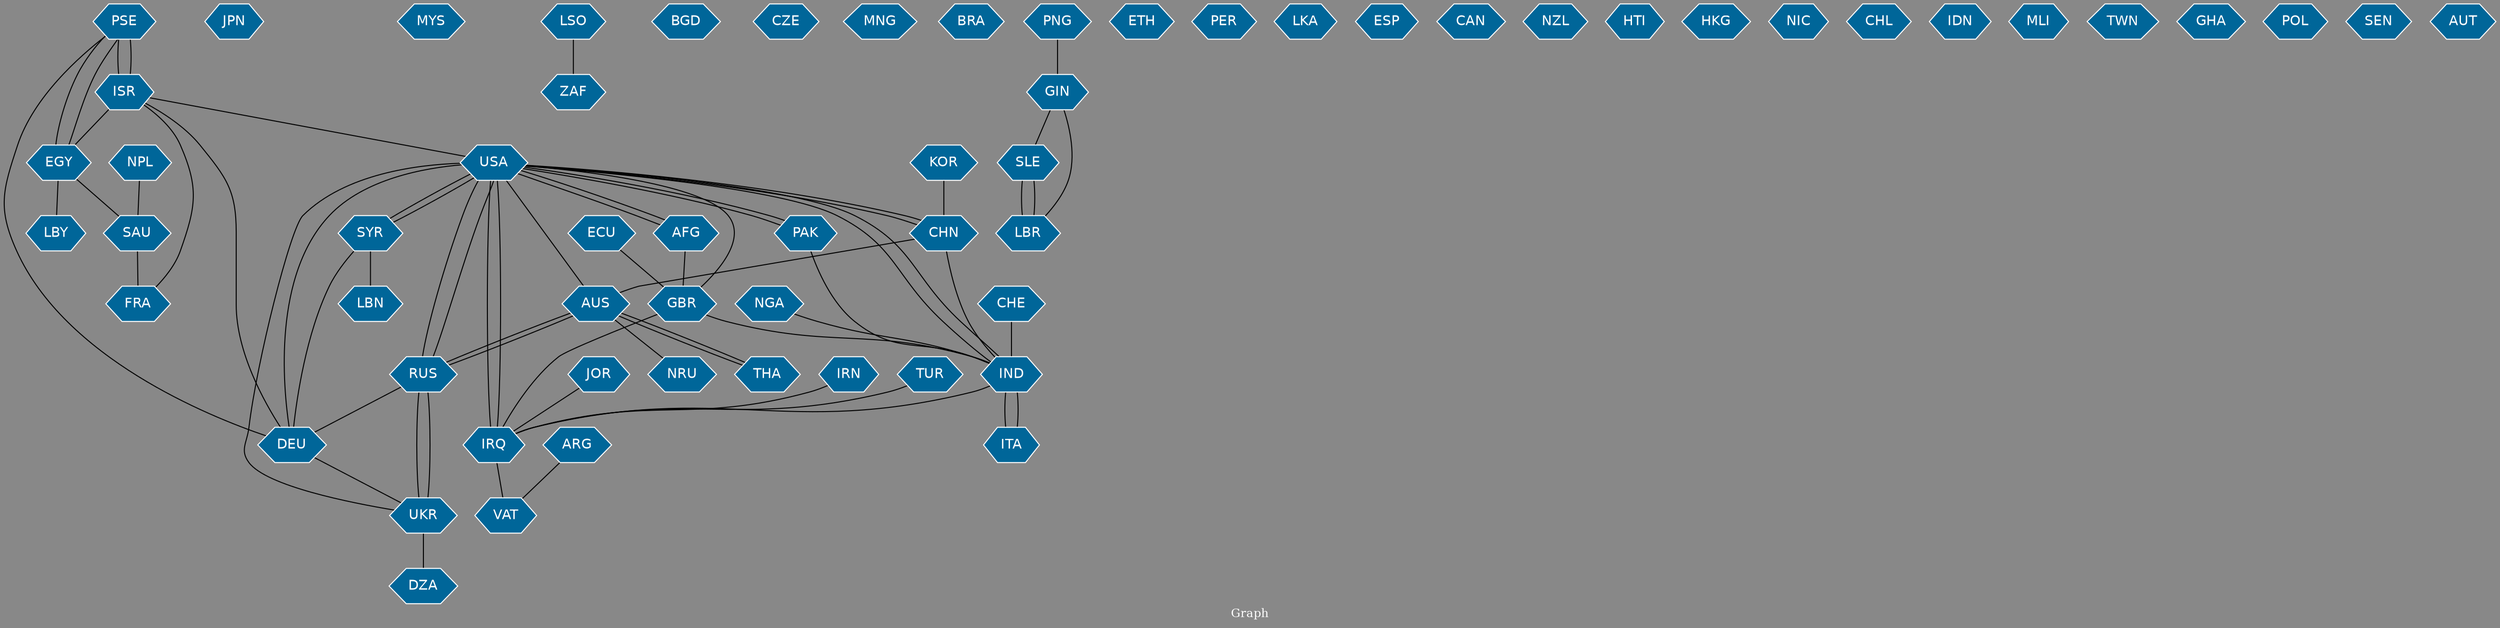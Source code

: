 // Countries together in item graph
graph {
	graph [bgcolor="#888888" fontcolor=white fontsize=12 label="Graph" outputorder=edgesfirst overlap=prism]
	node [color=white fillcolor="#006699" fontcolor=white fontname=Helvetica shape=hexagon style=filled]
	edge [arrowhead=open color=black fontcolor=white fontname=Courier fontsize=12]
		PSE [label=PSE]
		ISR [label=ISR]
		PAK [label=PAK]
		JPN [label=JPN]
		CHN [label=CHN]
		IRQ [label=IRQ]
		USA [label=USA]
		SYR [label=SYR]
		UKR [label=UKR]
		DZA [label=DZA]
		CHE [label=CHE]
		IND [label=IND]
		RUS [label=RUS]
		MYS [label=MYS]
		NPL [label=NPL]
		AFG [label=AFG]
		GBR [label=GBR]
		THA [label=THA]
		LBY [label=LBY]
		NGA [label=NGA]
		AUS [label=AUS]
		JOR [label=JOR]
		IRN [label=IRN]
		SAU [label=SAU]
		DEU [label=DEU]
		TUR [label=TUR]
		EGY [label=EGY]
		ZAF [label=ZAF]
		BGD [label=BGD]
		CZE [label=CZE]
		MNG [label=MNG]
		VAT [label=VAT]
		BRA [label=BRA]
		GIN [label=GIN]
		SLE [label=SLE]
		LBR [label=LBR]
		ITA [label=ITA]
		ETH [label=ETH]
		NRU [label=NRU]
		PER [label=PER]
		LSO [label=LSO]
		LKA [label=LKA]
		FRA [label=FRA]
		ESP [label=ESP]
		LBN [label=LBN]
		CAN [label=CAN]
		NZL [label=NZL]
		HTI [label=HTI]
		HKG [label=HKG]
		NIC [label=NIC]
		KOR [label=KOR]
		PNG [label=PNG]
		CHL [label=CHL]
		IDN [label=IDN]
		ECU [label=ECU]
		MLI [label=MLI]
		TWN [label=TWN]
		ARG [label=ARG]
		GHA [label=GHA]
		POL [label=POL]
		SEN [label=SEN]
		AUT [label=AUT]
			USA -- AUS [weight=1]
			SYR -- USA [weight=6]
			DEU -- UKR [weight=1]
			JOR -- IRQ [weight=1]
			ISR -- PSE [weight=22]
			USA -- AFG [weight=3]
			UKR -- RUS [weight=14]
			EGY -- SAU [weight=1]
			ARG -- VAT [weight=1]
			PAK -- USA [weight=1]
			CHN -- USA [weight=2]
			IRN -- IRQ [weight=1]
			EGY -- PSE [weight=1]
			THA -- AUS [weight=1]
			IRQ -- USA [weight=10]
			AUS -- THA [weight=1]
			ITA -- IND [weight=1]
			PSE -- EGY [weight=4]
			AUS -- NRU [weight=1]
			ISR -- FRA [weight=1]
			IND -- USA [weight=1]
			CHN -- AUS [weight=1]
			CHN -- IND [weight=1]
			CHE -- IND [weight=1]
			AFG -- GBR [weight=1]
			USA -- IND [weight=1]
			SYR -- DEU [weight=1]
			USA -- SYR [weight=5]
			GBR -- IRQ [weight=1]
			AFG -- USA [weight=3]
			IND -- IRQ [weight=1]
			DEU -- PSE [weight=1]
			USA -- IRQ [weight=15]
			AUS -- RUS [weight=1]
			GBR -- IND [weight=1]
			LSO -- ZAF [weight=1]
			SAU -- FRA [weight=1]
			RUS -- USA [weight=2]
			GIN -- SLE [weight=1]
			SYR -- LBN [weight=1]
			DEU -- USA [weight=1]
			RUS -- UKR [weight=9]
			USA -- RUS [weight=4]
			LBR -- SLE [weight=1]
			IND -- ITA [weight=1]
			PSE -- ISR [weight=32]
			PAK -- IND [weight=1]
			ISR -- USA [weight=1]
			ECU -- GBR [weight=1]
			TUR -- IRQ [weight=1]
			USA -- CHN [weight=3]
			SLE -- LBR [weight=1]
			ISR -- EGY [weight=3]
			KOR -- CHN [weight=1]
			RUS -- DEU [weight=1]
			RUS -- AUS [weight=1]
			EGY -- LBY [weight=1]
			NGA -- IND [weight=1]
			USA -- GBR [weight=1]
			IRQ -- VAT [weight=2]
			USA -- UKR [weight=1]
			USA -- PAK [weight=2]
			DEU -- ISR [weight=1]
			PNG -- GIN [weight=1]
			GIN -- LBR [weight=1]
			NPL -- SAU [weight=1]
			UKR -- DZA [weight=1]
}